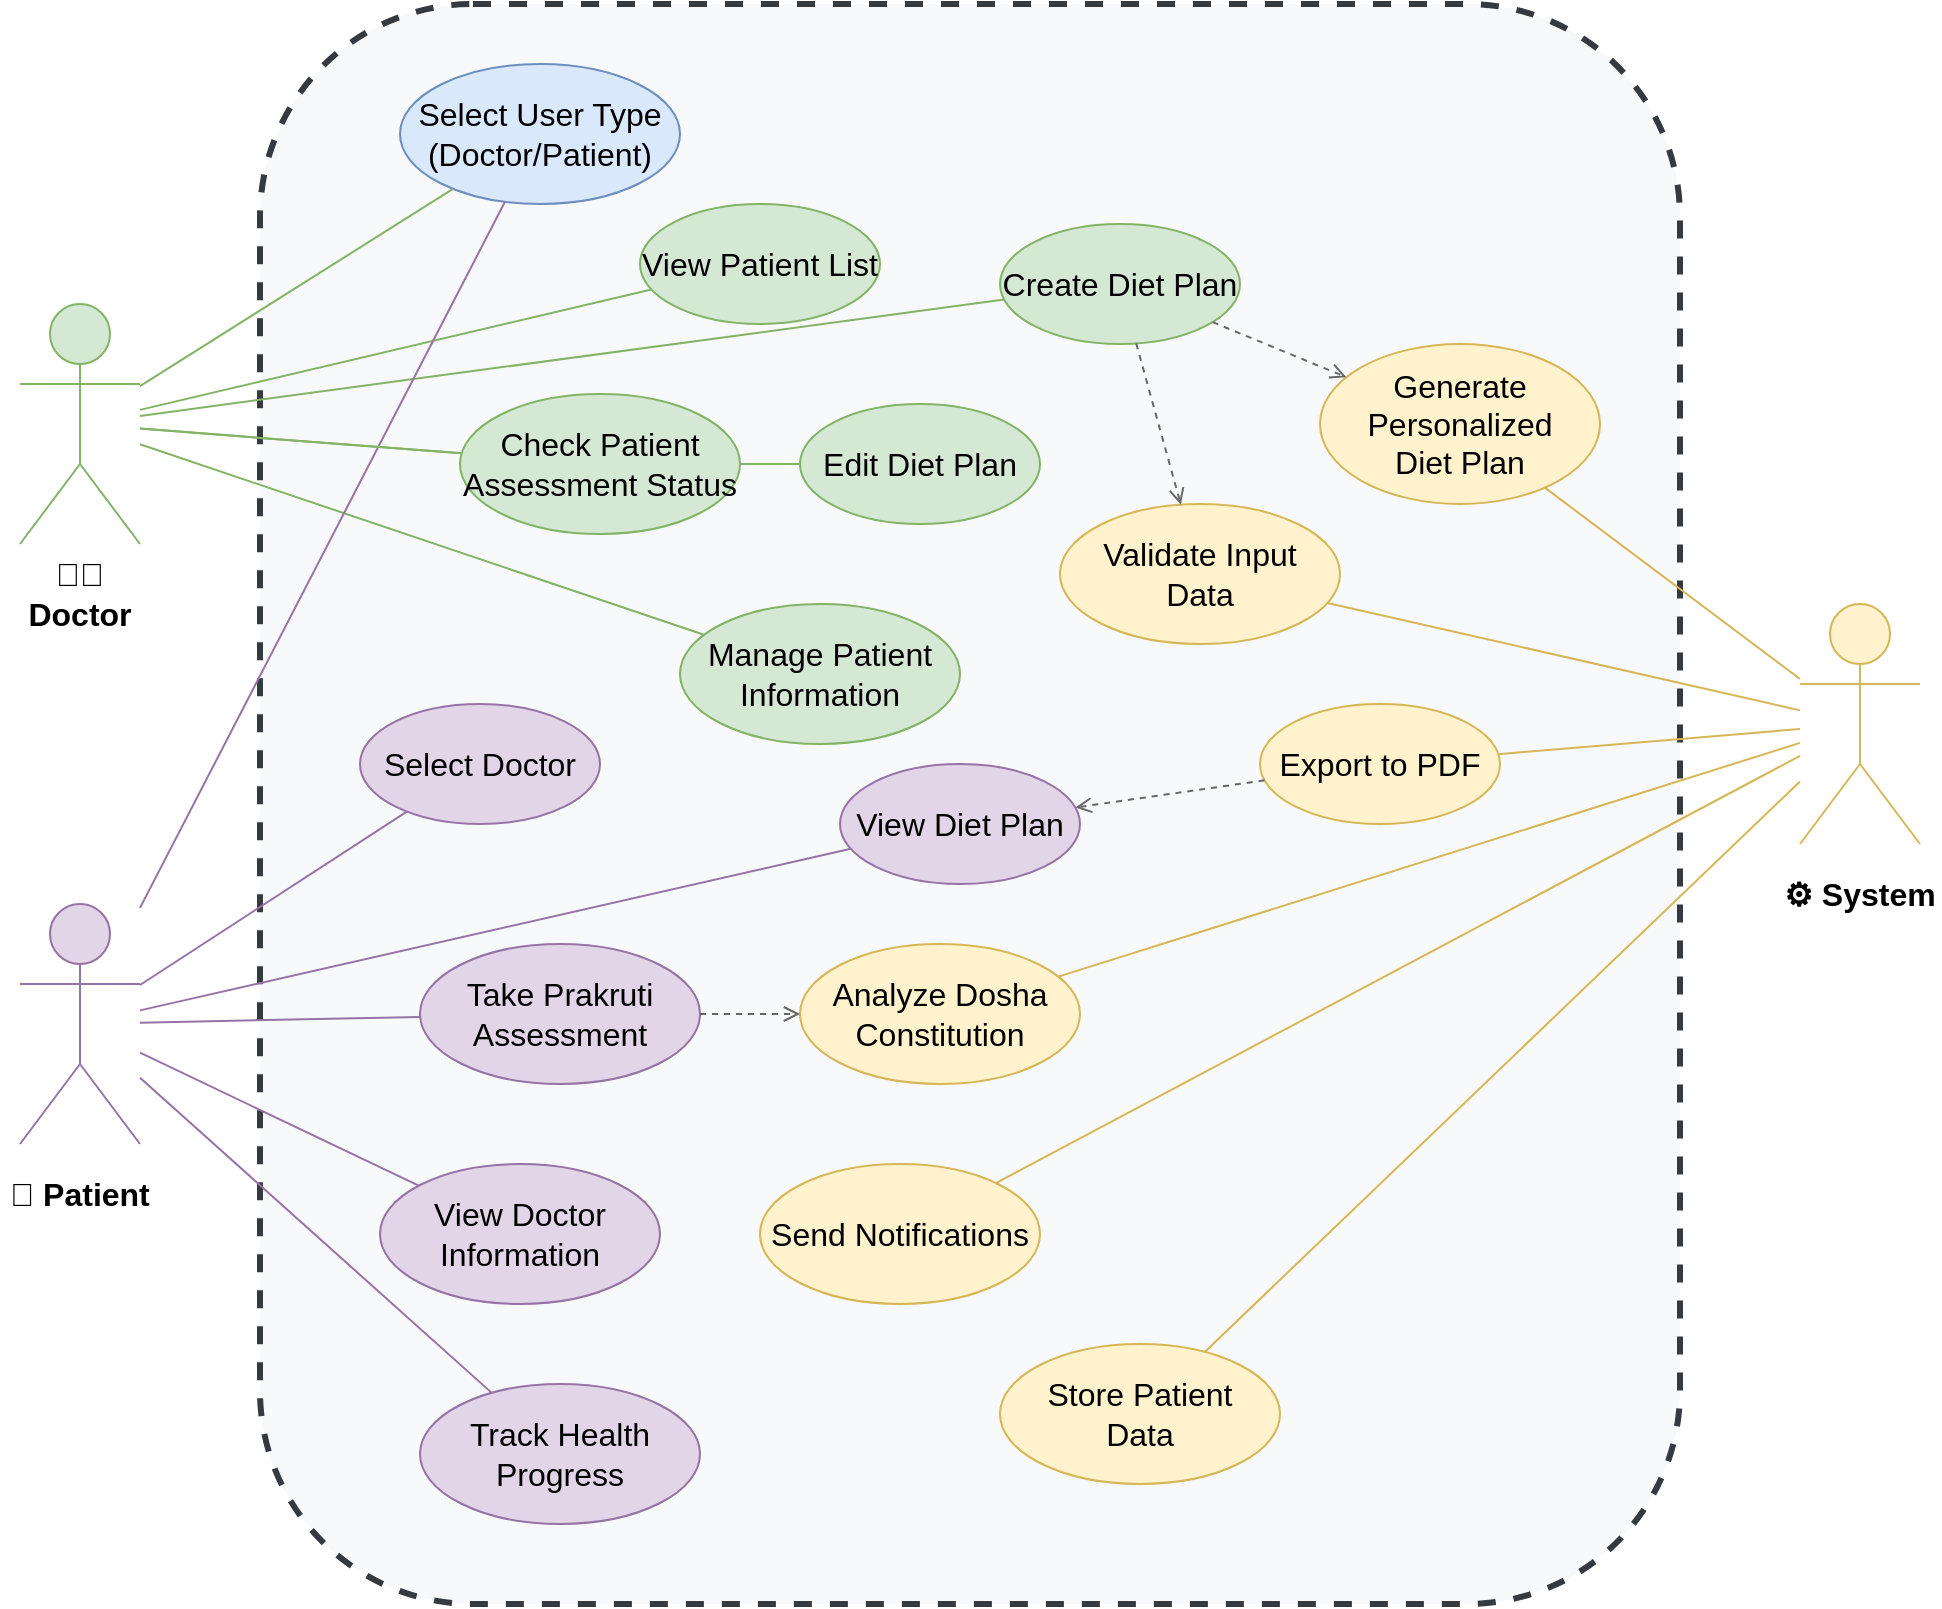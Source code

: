 <mxfile>
    <diagram name="Use Case Diagram" id="usecase1">
        <mxGraphModel dx="1500" dy="809" grid="1" gridSize="10" guides="1" tooltips="1" connect="1" arrows="1" fold="1" page="1" pageScale="1" pageWidth="1400" pageHeight="1000" math="0" shadow="0">
            <root>
                <mxCell id="0"/>
                <mxCell id="1" parent="0"/>
                <mxCell id="system-boundary" value="" style="rounded=1;whiteSpace=wrap;html=1;fillColor=#f8f9fa;strokeColor=#343a40;strokeWidth=3;fontSize=16;fontStyle=1;dashed=1;align=left;verticalAlign=top" parent="1" vertex="1">
                    <mxGeometry x="300" y="100" width="710" height="800" as="geometry"/>
                </mxCell>
                <mxCell id="doctor-actor" value="" style="shape=umlActor;verticalLabelPosition=bottom;verticalAlign=top;html=1;outlineConnect=0;fillColor=#d5e8d4;strokeColor=#82b366;fontSize=16;" parent="1" vertex="1">
                    <mxGeometry x="180" y="250" width="60" height="120" as="geometry"/>
                </mxCell>
                <mxCell id="doctor-label" value="👨‍⚕️ Doctor" style="text;html=1;align=center;verticalAlign=middle;whiteSpace=wrap;fontSize=16;fontStyle=1" parent="1" vertex="1">
                    <mxGeometry x="170" y="380" width="80" height="30" as="geometry"/>
                </mxCell>
                <mxCell id="patient-actor" value="" style="shape=umlActor;verticalLabelPosition=bottom;verticalAlign=top;html=1;outlineConnect=0;fillColor=#e1d5e7;strokeColor=#9673a6;fontSize=16;" parent="1" vertex="1">
                    <mxGeometry x="180" y="550" width="60" height="120" as="geometry"/>
                </mxCell>
                <mxCell id="patient-label" value="🧍 Patient" style="text;html=1;align=center;verticalAlign=middle;whiteSpace=wrap;fontSize=16;fontStyle=1" parent="1" vertex="1">
                    <mxGeometry x="170" y="680" width="80" height="30" as="geometry"/>
                </mxCell>
                <mxCell id="system-actor" value="" style="shape=umlActor;verticalLabelPosition=bottom;verticalAlign=top;html=1;outlineConnect=0;fillColor=#fff2cc;strokeColor=#d6b656;fontSize=16;" parent="1" vertex="1">
                    <mxGeometry x="1070" y="400" width="60" height="120" as="geometry"/>
                </mxCell>
                <mxCell id="system-label" value="⚙️ System" style="text;html=1;align=center;verticalAlign=middle;whiteSpace=wrap;fontSize=16;fontStyle=1" parent="1" vertex="1">
                    <mxGeometry x="1060" y="530" width="80" height="30" as="geometry"/>
                </mxCell>
                <mxCell id="uc-login" value="Select User Type&#xa;(Doctor/Patient)" style="ellipse;whiteSpace=wrap;html=1;fillColor=#dae8fc;strokeColor=#6c8ebf;fontSize=16;" parent="1" vertex="1">
                    <mxGeometry x="370" y="130" width="140" height="70" as="geometry"/>
                </mxCell>
                <mxCell id="uc-view-patients" value="View Patient List" style="ellipse;whiteSpace=wrap;html=1;fillColor=#d5e8d4;strokeColor=#82b366;fontSize=16;" parent="1" vertex="1">
                    <mxGeometry x="490" y="200" width="120" height="60" as="geometry"/>
                </mxCell>
                <mxCell id="uc-create-diet" value="Create Diet Plan" style="ellipse;whiteSpace=wrap;html=1;fillColor=#d5e8d4;strokeColor=#82b366;fontSize=16;" parent="1" vertex="1">
                    <mxGeometry x="670" y="210" width="120" height="60" as="geometry"/>
                </mxCell>
                <mxCell id="uc-edit-diet" value="Edit Diet Plan" style="ellipse;whiteSpace=wrap;html=1;fillColor=#d5e8d4;strokeColor=#82b366;fontSize=16;" parent="1" vertex="1">
                    <mxGeometry x="570" y="300" width="120" height="60" as="geometry"/>
                </mxCell>
                <mxCell id="uc-manage-patients" value="Manage Patient&#xa;Information" style="ellipse;whiteSpace=wrap;html=1;fillColor=#d5e8d4;strokeColor=#82b366;fontSize=16;" parent="1" vertex="1">
                    <mxGeometry x="510" y="400" width="140" height="70" as="geometry"/>
                </mxCell>
                <mxCell id="uc-select-doctor" value="Select Doctor" style="ellipse;whiteSpace=wrap;html=1;fillColor=#e1d5e7;strokeColor=#9673a6;fontSize=16;" parent="1" vertex="1">
                    <mxGeometry x="350" y="450" width="120" height="60" as="geometry"/>
                </mxCell>
                <mxCell id="uc-take-assessment" value="Take Prakruti&#xa;Assessment" style="ellipse;whiteSpace=wrap;html=1;fillColor=#e1d5e7;strokeColor=#9673a6;fontSize=16;" parent="1" vertex="1">
                    <mxGeometry x="380" y="570" width="140" height="70" as="geometry"/>
                </mxCell>
                <mxCell id="uc-view-diet" value="View Diet Plan" style="ellipse;whiteSpace=wrap;html=1;fillColor=#e1d5e7;strokeColor=#9673a6;fontSize=16;" parent="1" vertex="1">
                    <mxGeometry x="590" y="480" width="120" height="60" as="geometry"/>
                </mxCell>
                <mxCell id="uc-view-doctor-info" value="View Doctor&#xa;Information" style="ellipse;whiteSpace=wrap;html=1;fillColor=#e1d5e7;strokeColor=#9673a6;fontSize=16;" parent="1" vertex="1">
                    <mxGeometry x="360" y="680" width="140" height="70" as="geometry"/>
                </mxCell>
                <mxCell id="uc-track-progress" value="Track Health&#xa;Progress" style="ellipse;whiteSpace=wrap;html=1;fillColor=#e1d5e7;strokeColor=#9673a6;fontSize=16;" parent="1" vertex="1">
                    <mxGeometry x="380" y="790" width="140" height="70" as="geometry"/>
                </mxCell>
                <mxCell id="uc-analyze-dosha" value="Analyze Dosha&#xa;Constitution" style="ellipse;whiteSpace=wrap;html=1;fillColor=#fff2cc;strokeColor=#d6b656;fontSize=16;" parent="1" vertex="1">
                    <mxGeometry x="570" y="570" width="140" height="70" as="geometry"/>
                </mxCell>
                <mxCell id="uc-generate-plan" value="Generate&#xa;Personalized&#xa;Diet Plan" style="ellipse;whiteSpace=wrap;html=1;fillColor=#fff2cc;strokeColor=#d6b656;fontSize=16;" parent="1" vertex="1">
                    <mxGeometry x="830" y="270" width="140" height="80" as="geometry"/>
                </mxCell>
                <mxCell id="uc-export-pdf" value="Export to PDF" style="ellipse;whiteSpace=wrap;html=1;fillColor=#fff2cc;strokeColor=#d6b656;fontSize=16;" parent="1" vertex="1">
                    <mxGeometry x="800" y="450" width="120" height="60" as="geometry"/>
                </mxCell>
                <mxCell id="uc-validate-data" value="Validate Input&#xa;Data" style="ellipse;whiteSpace=wrap;html=1;fillColor=#fff2cc;strokeColor=#d6b656;fontSize=16;" parent="1" vertex="1">
                    <mxGeometry x="700" y="350" width="140" height="70" as="geometry"/>
                </mxCell>
                <mxCell id="uc-store-data" value="Store Patient&#xa;Data" style="ellipse;whiteSpace=wrap;html=1;fillColor=#fff2cc;strokeColor=#d6b656;fontSize=16;" parent="1" vertex="1">
                    <mxGeometry x="670" y="770" width="140" height="70" as="geometry"/>
                </mxCell>
                <mxCell id="uc-send-notifications" value="Send Notifications" style="ellipse;whiteSpace=wrap;html=1;fillColor=#fff2cc;strokeColor=#d6b656;fontSize=16;" parent="1" vertex="1">
                    <mxGeometry x="550" y="680" width="140" height="70" as="geometry"/>
                </mxCell>
                <mxCell id="assoc1" style="endArrow=none;html=1;strokeColor=#82b366;strokeWidth=1;fontSize=16;" parent="1" source="doctor-actor" target="uc-login" edge="1">
                    <mxGeometry width="50" height="50" relative="1" as="geometry">
                        <mxPoint x="220" y="200" as="sourcePoint"/>
                        <mxPoint x="270" y="150" as="targetPoint"/>
                    </mxGeometry>
                </mxCell>
                <mxCell id="assoc2" style="endArrow=none;html=1;strokeColor=#82b366;strokeWidth=1;fontSize=16;" parent="1" source="doctor-actor" target="uc-view-patients" edge="1">
                    <mxGeometry width="50" height="50" relative="1" as="geometry">
                        <mxPoint x="220" y="280" as="sourcePoint"/>
                        <mxPoint x="270" y="230" as="targetPoint"/>
                    </mxGeometry>
                </mxCell>
                <mxCell id="assoc3" style="endArrow=none;html=1;strokeColor=#82b366;strokeWidth=1;fontSize=16;" parent="1" source="doctor-actor" target="uc-check-assessment" edge="1">
                    <mxGeometry width="50" height="50" relative="1" as="geometry">
                        <mxPoint x="220" y="300" as="sourcePoint"/>
                        <mxPoint x="270" y="250" as="targetPoint"/>
                    </mxGeometry>
                </mxCell>
                <mxCell id="assoc4" style="endArrow=none;html=1;strokeColor=#82b366;strokeWidth=1;fontSize=16;" parent="1" source="doctor-actor" target="uc-create-diet" edge="1">
                    <mxGeometry width="50" height="50" relative="1" as="geometry">
                        <mxPoint x="220" y="320" as="sourcePoint"/>
                        <mxPoint x="270" y="270" as="targetPoint"/>
                    </mxGeometry>
                </mxCell>
                <mxCell id="assoc5" style="endArrow=none;html=1;strokeColor=#82b366;strokeWidth=1;fontSize=16;" parent="1" source="uc-check-assessment" target="uc-edit-diet" edge="1">
                    <mxGeometry width="50" height="50" relative="1" as="geometry">
                        <mxPoint x="220" y="340" as="sourcePoint"/>
                        <mxPoint x="270" y="290" as="targetPoint"/>
                    </mxGeometry>
                </mxCell>
                <mxCell id="assoc6" style="endArrow=none;html=1;strokeColor=#82b366;strokeWidth=1;fontSize=16;" parent="1" source="doctor-actor" target="uc-manage-patients" edge="1">
                    <mxGeometry width="50" height="50" relative="1" as="geometry">
                        <mxPoint x="220" y="360" as="sourcePoint"/>
                        <mxPoint x="270" y="310" as="targetPoint"/>
                    </mxGeometry>
                </mxCell>
                <mxCell id="assoc7" style="endArrow=none;html=1;strokeColor=#9673a6;strokeWidth=1;fontSize=16;" parent="1" source="patient-actor" target="uc-login" edge="1">
                    <mxGeometry width="50" height="50" relative="1" as="geometry">
                        <mxPoint x="220" y="380" as="sourcePoint"/>
                        <mxPoint x="270" y="330" as="targetPoint"/>
                    </mxGeometry>
                </mxCell>
                <mxCell id="assoc8" style="endArrow=none;html=1;strokeColor=#9673a6;strokeWidth=1;fontSize=16;" parent="1" source="patient-actor" target="uc-select-doctor" edge="1">
                    <mxGeometry width="50" height="50" relative="1" as="geometry">
                        <mxPoint x="220" y="600" as="sourcePoint"/>
                        <mxPoint x="270" y="550" as="targetPoint"/>
                    </mxGeometry>
                </mxCell>
                <mxCell id="assoc9" style="endArrow=none;html=1;strokeColor=#9673a6;strokeWidth=1;fontSize=16;" parent="1" source="patient-actor" target="uc-take-assessment" edge="1">
                    <mxGeometry width="50" height="50" relative="1" as="geometry">
                        <mxPoint x="220" y="620" as="sourcePoint"/>
                        <mxPoint x="270" y="570" as="targetPoint"/>
                    </mxGeometry>
                </mxCell>
                <mxCell id="assoc10" style="endArrow=none;html=1;strokeColor=#9673a6;strokeWidth=1;fontSize=16;" parent="1" source="patient-actor" target="uc-view-diet" edge="1">
                    <mxGeometry width="50" height="50" relative="1" as="geometry">
                        <mxPoint x="220" y="640" as="sourcePoint"/>
                        <mxPoint x="270" y="590" as="targetPoint"/>
                    </mxGeometry>
                </mxCell>
                <mxCell id="assoc11" style="endArrow=none;html=1;strokeColor=#9673a6;strokeWidth=1;fontSize=16;" parent="1" source="patient-actor" target="uc-view-doctor-info" edge="1">
                    <mxGeometry width="50" height="50" relative="1" as="geometry">
                        <mxPoint x="220" y="660" as="sourcePoint"/>
                        <mxPoint x="270" y="610" as="targetPoint"/>
                    </mxGeometry>
                </mxCell>
                <mxCell id="assoc12" style="endArrow=none;html=1;strokeColor=#9673a6;strokeWidth=1;fontSize=16;" parent="1" source="patient-actor" target="uc-track-progress" edge="1">
                    <mxGeometry width="50" height="50" relative="1" as="geometry">
                        <mxPoint x="220" y="680" as="sourcePoint"/>
                        <mxPoint x="270" y="630" as="targetPoint"/>
                    </mxGeometry>
                </mxCell>
                <mxCell id="assoc13" style="endArrow=none;html=1;strokeColor=#d6b656;strokeWidth=1;fontSize=16;" parent="1" source="system-actor" target="uc-analyze-dosha" edge="1">
                    <mxGeometry width="50" height="50" relative="1" as="geometry">
                        <mxPoint x="1180" y="500" as="sourcePoint"/>
                        <mxPoint x="1130" y="450" as="targetPoint"/>
                    </mxGeometry>
                </mxCell>
                <mxCell id="assoc14" style="endArrow=none;html=1;strokeColor=#d6b656;strokeWidth=1;fontSize=16;" parent="1" source="system-actor" target="uc-generate-plan" edge="1">
                    <mxGeometry width="50" height="50" relative="1" as="geometry">
                        <mxPoint x="1180" y="520" as="sourcePoint"/>
                        <mxPoint x="1130" y="470" as="targetPoint"/>
                    </mxGeometry>
                </mxCell>
                <mxCell id="assoc15" style="endArrow=none;html=1;strokeColor=#d6b656;strokeWidth=1;fontSize=16;" parent="1" source="system-actor" target="uc-export-pdf" edge="1">
                    <mxGeometry width="50" height="50" relative="1" as="geometry">
                        <mxPoint x="1180" y="540" as="sourcePoint"/>
                        <mxPoint x="1130" y="490" as="targetPoint"/>
                    </mxGeometry>
                </mxCell>
                <mxCell id="assoc16" style="endArrow=none;html=1;strokeColor=#d6b656;strokeWidth=1;fontSize=16;" parent="1" source="system-actor" target="uc-validate-data" edge="1">
                    <mxGeometry width="50" height="50" relative="1" as="geometry">
                        <mxPoint x="1180" y="560" as="sourcePoint"/>
                        <mxPoint x="1130" y="510" as="targetPoint"/>
                    </mxGeometry>
                </mxCell>
                <mxCell id="assoc17" style="endArrow=none;html=1;strokeColor=#d6b656;strokeWidth=1;fontSize=16;" parent="1" source="system-actor" target="uc-store-data" edge="1">
                    <mxGeometry width="50" height="50" relative="1" as="geometry">
                        <mxPoint x="1180" y="580" as="sourcePoint"/>
                        <mxPoint x="1130" y="530" as="targetPoint"/>
                    </mxGeometry>
                </mxCell>
                <mxCell id="assoc18" style="endArrow=none;html=1;strokeColor=#d6b656;strokeWidth=1;fontSize=16;" parent="1" source="system-actor" target="uc-send-notifications" edge="1">
                    <mxGeometry width="50" height="50" relative="1" as="geometry">
                        <mxPoint x="1180" y="600" as="sourcePoint"/>
                        <mxPoint x="1130" y="550" as="targetPoint"/>
                    </mxGeometry>
                </mxCell>
                <mxCell id="include1" style="endArrow=open;html=1;strokeColor=#666666;strokeWidth=1;dashed=1;endFill=0;fontSize=16;" parent="1" source="uc-create-diet" target="uc-validate-data" edge="1">
                    <mxGeometry width="50" height="50" relative="1" as="geometry">
                        <mxPoint x="750" y="300" as="sourcePoint"/>
                        <mxPoint x="800" y="250" as="targetPoint"/>
                    </mxGeometry>
                </mxCell>
                <mxCell id="include2" style="endArrow=open;html=1;strokeColor=#666666;strokeWidth=1;dashed=1;endFill=0;fontSize=16;" parent="1" source="uc-take-assessment" target="uc-analyze-dosha" edge="1">
                    <mxGeometry width="50" height="50" relative="1" as="geometry">
                        <mxPoint x="640" y="500" as="sourcePoint"/>
                        <mxPoint x="690" y="450" as="targetPoint"/>
                    </mxGeometry>
                </mxCell>
                <mxCell id="include3" style="endArrow=open;html=1;strokeColor=#666666;strokeWidth=1;dashed=1;endFill=0;fontSize=16;" parent="1" source="uc-create-diet" target="uc-generate-plan" edge="1">
                    <mxGeometry width="50" height="50" relative="1" as="geometry">
                        <mxPoint x="800" y="280" as="sourcePoint"/>
                        <mxPoint x="850" y="230" as="targetPoint"/>
                    </mxGeometry>
                </mxCell>
                <mxCell id="extend1" style="endArrow=open;html=1;strokeColor=#666666;strokeWidth=1;dashed=1;endFill=0;fontSize=16;" parent="1" source="uc-export-pdf" target="uc-view-diet" edge="1">
                    <mxGeometry width="50" height="50" relative="1" as="geometry">
                        <mxPoint x="920" y="580" as="sourcePoint"/>
                        <mxPoint x="800" y="480" as="targetPoint"/>
                    </mxGeometry>
                </mxCell>
                <mxCell id="3" value="" style="endArrow=none;html=1;strokeColor=#82b366;strokeWidth=1;fontSize=16;" edge="1" parent="1" source="doctor-actor" target="uc-check-assessment">
                    <mxGeometry width="50" height="50" relative="1" as="geometry">
                        <mxPoint x="210" y="308" as="sourcePoint"/>
                        <mxPoint x="830" y="273" as="targetPoint"/>
                    </mxGeometry>
                </mxCell>
                <mxCell id="uc-check-assessment" value="Check Patient&#xa;Assessment Status" style="ellipse;whiteSpace=wrap;html=1;fillColor=#d5e8d4;strokeColor=#82b366;fontSize=16;" parent="1" vertex="1">
                    <mxGeometry x="400" y="295" width="140" height="70" as="geometry"/>
                </mxCell>
            </root>
        </mxGraphModel>
    </diagram>
</mxfile>